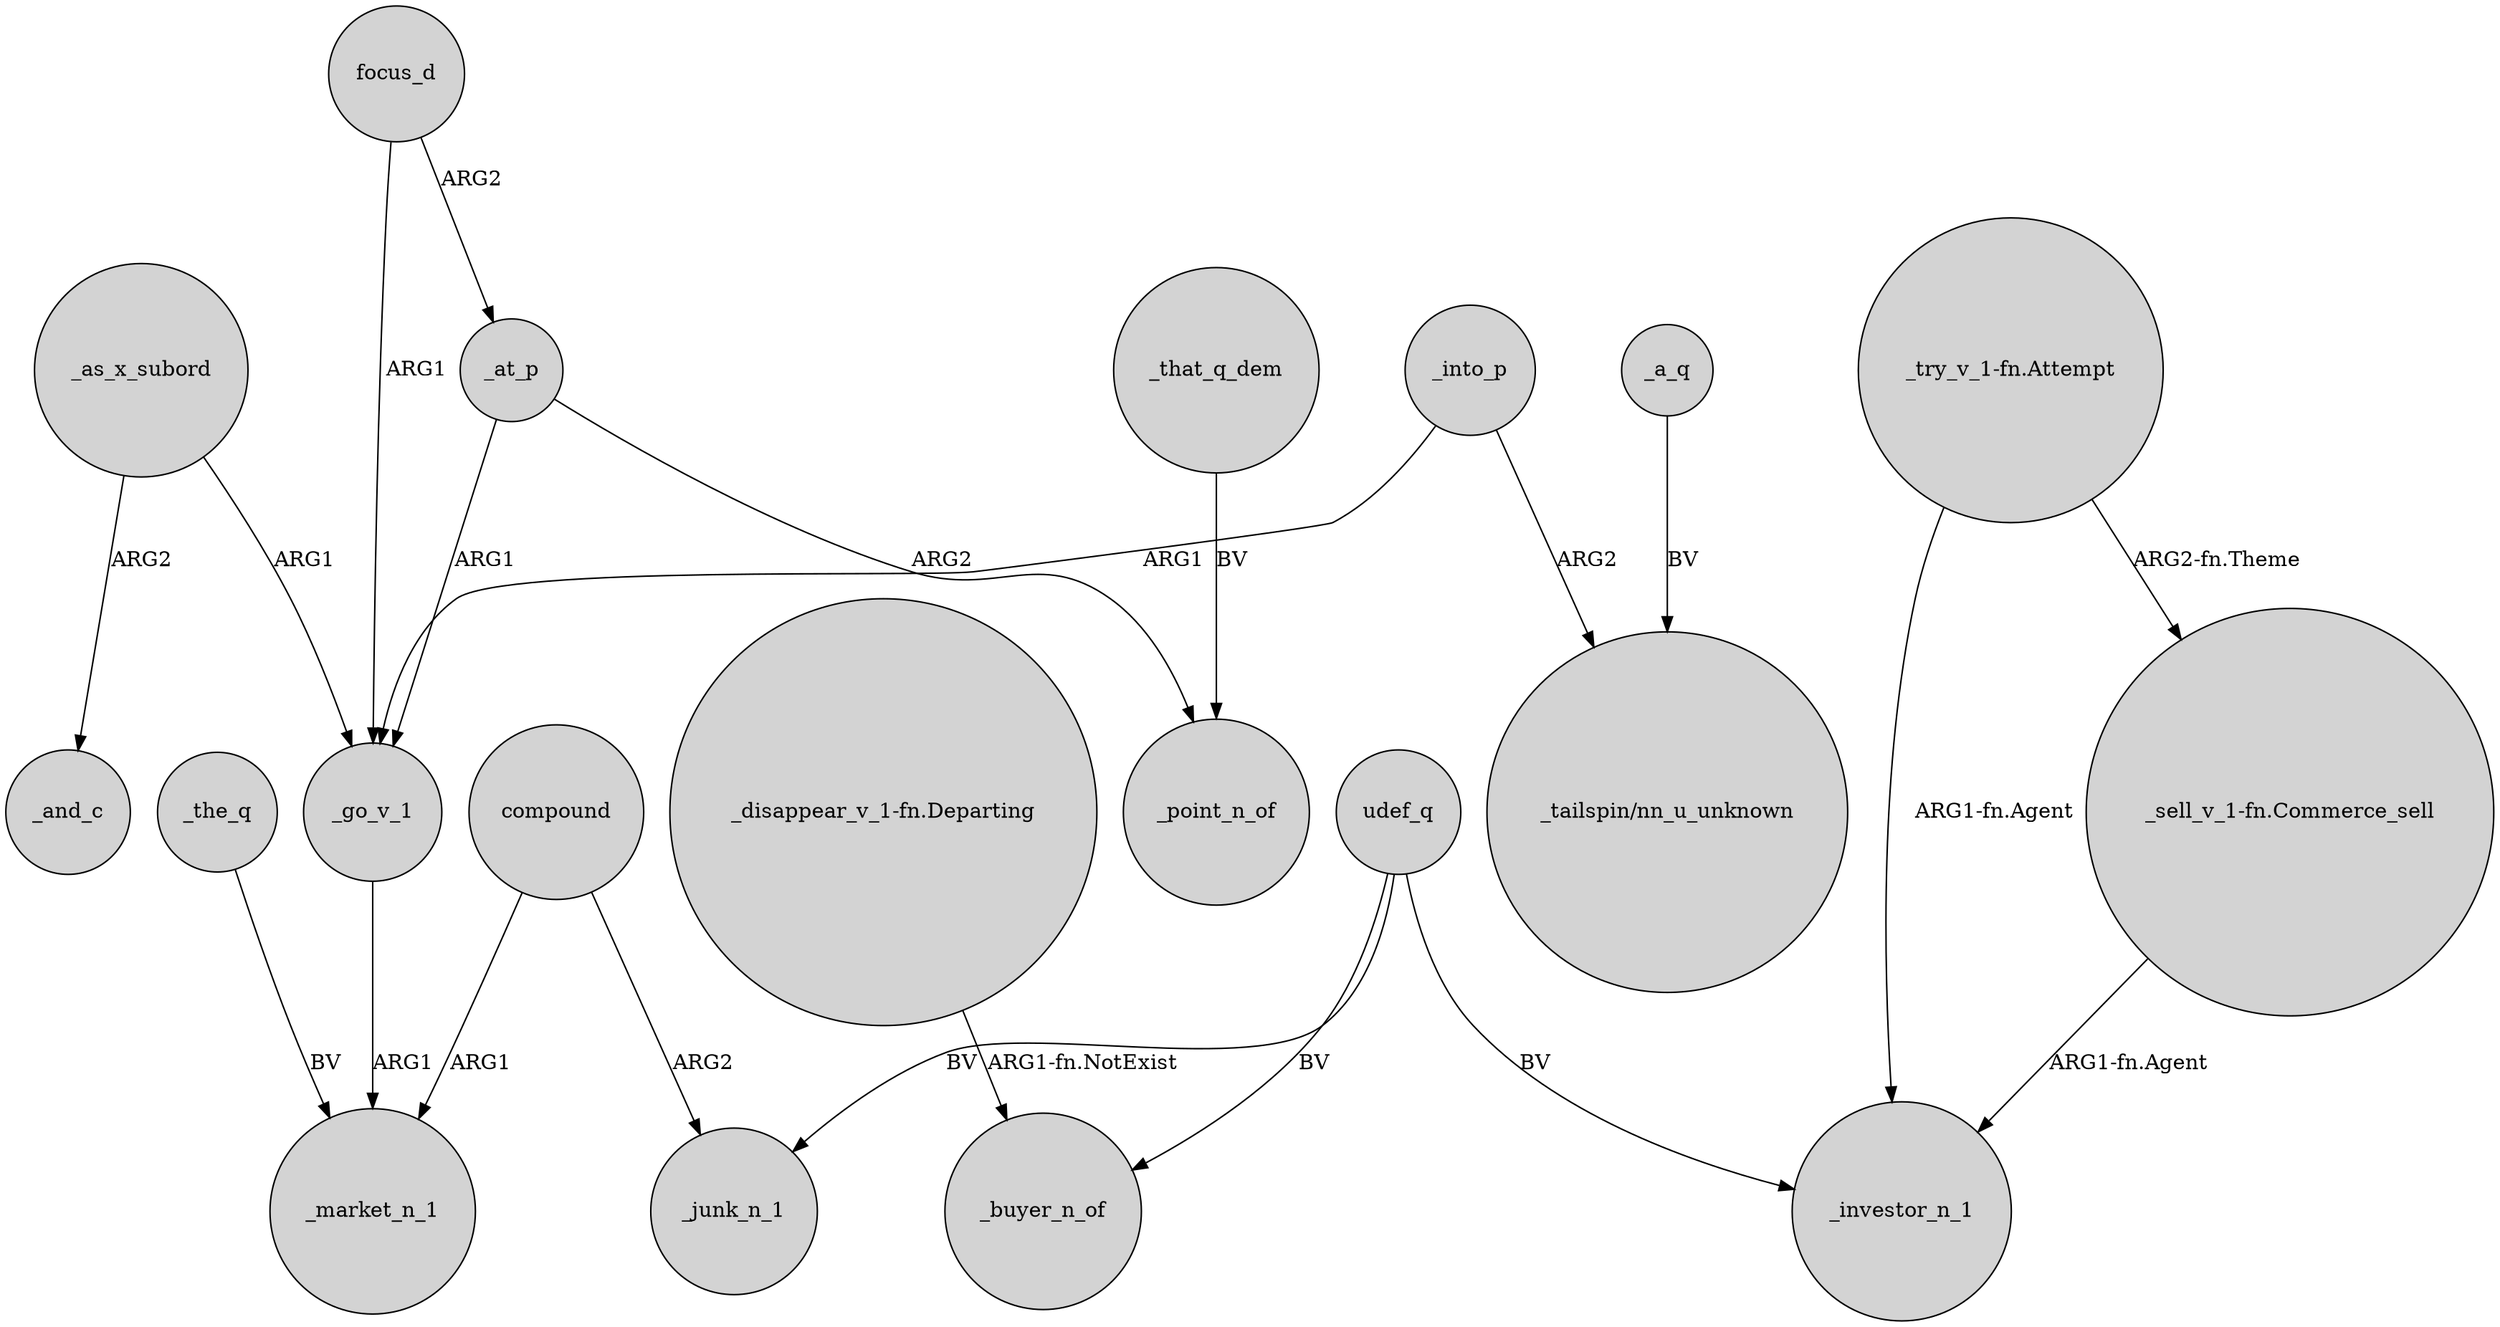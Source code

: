 digraph {
	node [shape=circle style=filled]
	_at_p -> _go_v_1 [label=ARG1]
	focus_d -> _go_v_1 [label=ARG1]
	udef_q -> _investor_n_1 [label=BV]
	udef_q -> _buyer_n_of [label=BV]
	_go_v_1 -> _market_n_1 [label=ARG1]
	"_sell_v_1-fn.Commerce_sell" -> _investor_n_1 [label="ARG1-fn.Agent"]
	compound -> _junk_n_1 [label=ARG2]
	_that_q_dem -> _point_n_of [label=BV]
	focus_d -> _at_p [label=ARG2]
	_as_x_subord -> _go_v_1 [label=ARG1]
	udef_q -> _junk_n_1 [label=BV]
	"_try_v_1-fn.Attempt" -> _investor_n_1 [label="ARG1-fn.Agent"]
	_as_x_subord -> _and_c [label=ARG2]
	_into_p -> "_tailspin/nn_u_unknown" [label=ARG2]
	_a_q -> "_tailspin/nn_u_unknown" [label=BV]
	_at_p -> _point_n_of [label=ARG2]
	"_try_v_1-fn.Attempt" -> "_sell_v_1-fn.Commerce_sell" [label="ARG2-fn.Theme"]
	compound -> _market_n_1 [label=ARG1]
	"_disappear_v_1-fn.Departing" -> _buyer_n_of [label="ARG1-fn.NotExist"]
	_the_q -> _market_n_1 [label=BV]
	_into_p -> _go_v_1 [label=ARG1]
}
